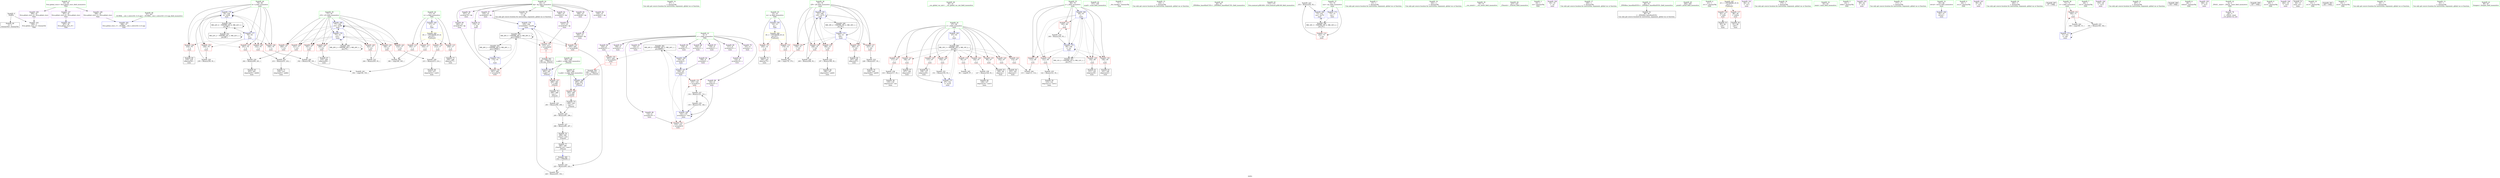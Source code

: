 digraph "SVFG" {
	label="SVFG";

	Node0x55a1147b2170 [shape=record,color=grey,label="{NodeID: 0\nNullPtr}"];
	Node0x55a1147b2170 -> Node0x55a1147d1ff0[style=solid];
	Node0x55a1147b2170 -> Node0x55a1147d8e90[style=solid];
	Node0x55a1147d9c90 [shape=record,color=blue,label="{NodeID: 180\n77\<--244\nj33\<--inc69\nmain\n}"];
	Node0x55a1147d9c90 -> Node0x55a1147d7a50[style=dashed];
	Node0x55a1147d9c90 -> Node0x55a1147d7b20[style=dashed];
	Node0x55a1147d9c90 -> Node0x55a1147d7bf0[style=dashed];
	Node0x55a1147d9c90 -> Node0x55a1147d7cc0[style=dashed];
	Node0x55a1147d9c90 -> Node0x55a1147d7d90[style=dashed];
	Node0x55a1147d9c90 -> Node0x55a1147d7e60[style=dashed];
	Node0x55a1147d9c90 -> Node0x55a1147d7f30[style=dashed];
	Node0x55a1147d9c90 -> Node0x55a1147d9950[style=dashed];
	Node0x55a1147d9c90 -> Node0x55a1147d9c90[style=dashed];
	Node0x55a1147d9c90 -> Node0x55a1147e9280[style=dashed];
	Node0x55a1147d0fa0 [shape=record,color=purple,label="{NodeID: 97\n235\<--10\narrayidx64\<--dp\nmain\n}"];
	Node0x55a1147d0fa0 -> Node0x55a1147d9af0[style=solid];
	Node0x55a1147b27f0 [shape=record,color=green,label="{NodeID: 14\n97\<--1\n\<--dummyObj\nCan only get source location for instruction, argument, global var or function.}"];
	Node0x55a1147d1b90 [shape=record,color=red,label="{NodeID: 111\n255\<--14\n\<--m\nmain\n}"];
	Node0x55a1147d1b90 -> Node0x55a1147d3330[style=solid];
	Node0x55a1147cfcb0 [shape=record,color=green,label="{NodeID: 28\n40\<--41\n__cxx_global_var_init\<--__cxx_global_var_init_field_insensitive\n}"];
	Node0x55a1147d6ef0 [shape=record,color=red,label="{NodeID: 125\n137\<--67\n\<--i\nmain\n}"];
	Node0x55a1147d6ef0 -> Node0x55a1147d2b10[style=solid];
	Node0x55a1147d0930 [shape=record,color=green,label="{NodeID: 42\n157\<--158\nscanf\<--scanf_field_insensitive\n}"];
	Node0x55a1147dd4e0 [shape=record,color=grey,label="{NodeID: 222\n244 = Binary(243, 93, )\n}"];
	Node0x55a1147dd4e0 -> Node0x55a1147d9c90[style=solid];
	Node0x55a1147d7a50 [shape=record,color=red,label="{NodeID: 139\n184\<--77\n\<--j33\nmain\n}"];
	Node0x55a1147d7a50 -> Node0x55a1147d59e0[style=solid];
	Node0x55a1147d2630 [shape=record,color=black,label="{NodeID: 56\n103\<--102\nidxprom2\<--\nmain\n}"];
	Node0x55a1147de9e0 [shape=record,color=grey,label="{NodeID: 236\n118 = Binary(117, 93, )\n}"];
	Node0x55a1147de9e0 -> Node0x55a1147d27d0[style=solid];
	Node0x55a1147d85b0 [shape=record,color=red,label="{NodeID: 153\n205\<--204\n\<--arrayidx46\nmain\n}"];
	Node0x55a1147d85b0 -> Node0x55a1147dcee0[style=solid];
	Node0x55a1147d3190 [shape=record,color=black,label="{NodeID: 70\n229\<--228\nidxprom60\<--add59\nmain\n}"];
	Node0x55a1147e9280 [shape=record,color=black,label="{NodeID: 250\nMR_20V_2 = PHI(MR_20V_3, MR_20V_1, )\npts\{78 \}\n}"];
	Node0x55a1147e9280 -> Node0x55a1147d9950[style=dashed];
	Node0x55a1147e9280 -> Node0x55a1147e9280[style=dashed];
	Node0x55a1147d9200 [shape=record,color=blue,label="{NodeID: 167\n109\<--93\narrayidx6\<--\nmain\n}"];
	Node0x55a1147d9200 -> Node0x55a1147d8410[style=dashed];
	Node0x55a1147d9200 -> Node0x55a1147d84e0[style=dashed];
	Node0x55a1147d9200 -> Node0x55a1147d93a0[style=dashed];
	Node0x55a1147d9200 -> Node0x55a1147ece80[style=dashed];
	Node0x55a1147d3cf0 [shape=record,color=purple,label="{NodeID: 84\n124\<--8\narrayidx14\<--c\nmain\n}"];
	Node0x55a1147d3cf0 -> Node0x55a1147d8410[style=solid];
	Node0x55a1147b2bb0 [shape=record,color=green,label="{NodeID: 1\n7\<--1\n__dso_handle\<--dummyObj\nGlob }"];
	Node0x55a1147d9d60 [shape=record,color=blue,label="{NodeID: 181\n75\<--249\ni29\<--inc72\nmain\n}"];
	Node0x55a1147d9d60 -> Node0x55a1147d7640[style=dashed];
	Node0x55a1147d9d60 -> Node0x55a1147d7710[style=dashed];
	Node0x55a1147d9d60 -> Node0x55a1147d77e0[style=dashed];
	Node0x55a1147d9d60 -> Node0x55a1147d78b0[style=dashed];
	Node0x55a1147d9d60 -> Node0x55a1147d7980[style=dashed];
	Node0x55a1147d9d60 -> Node0x55a1147d9d60[style=dashed];
	Node0x55a1147d9d60 -> Node0x55a1147e8d80[style=dashed];
	Node0x55a1147d1070 [shape=record,color=purple,label="{NodeID: 98\n257\<--10\narrayidx76\<--dp\nmain\n}"];
	Node0x55a1147b28c0 [shape=record,color=green,label="{NodeID: 15\n136\<--1\n\<--dummyObj\nCan only get source location for instruction, argument, global var or function.}"];
	Node0x55a1147d1c60 [shape=record,color=red,label="{NodeID: 112\n185\<--17\n\<--n\nmain\n}"];
	Node0x55a1147d1c60 -> Node0x55a1147d59e0[style=solid];
	Node0x55a1147cfdb0 [shape=record,color=green,label="{NodeID: 29\n44\<--45\n_ZNSt8ios_base4InitC1Ev\<--_ZNSt8ios_base4InitC1Ev_field_insensitive\n}"];
	Node0x55a1147d6fc0 [shape=record,color=red,label="{NodeID: 126\n150\<--67\n\<--i\nmain\n}"];
	Node0x55a1147d6fc0 -> Node0x55a1147de260[style=solid];
	Node0x55a1147d0a30 [shape=record,color=green,label="{NodeID: 43\n172\<--173\nllvm.memset.p0i8.i64\<--llvm.memset.p0i8.i64_field_insensitive\n}"];
	Node0x55a1147dd660 [shape=record,color=grey,label="{NodeID: 223\n253 = Binary(252, 93, )\n}"];
	Node0x55a1147dd660 -> Node0x55a1147d9e30[style=solid];
	Node0x55a1147d7b20 [shape=record,color=red,label="{NodeID: 140\n191\<--77\n\<--j33\nmain\n}"];
	Node0x55a1147d7b20 -> Node0x55a1147defe0[style=solid];
	Node0x55a1147d2700 [shape=record,color=black,label="{NodeID: 57\n107\<--106\nidxprom4\<--\nmain\n}"];
	Node0x55a1147deb60 [shape=record,color=grey,label="{NodeID: 237\n134 = Binary(125, 133, )\n}"];
	Node0x55a1147deb60 -> Node0x55a1147dee60[style=solid];
	Node0x55a1147d8680 [shape=record,color=red,label="{NodeID: 154\n212\<--211\n\<--arrayidx50\nmain\n|{<s0>8}}"];
	Node0x55a1147d8680:s0 -> Node0x55a1147fc160[style=solid,color=red];
	Node0x55a1147d3260 [shape=record,color=black,label="{NodeID: 71\n234\<--233\nidxprom63\<--add62\nmain\n}"];
	Node0x55a1147e9780 [shape=record,color=black,label="{NodeID: 251\nMR_22V_2 = PHI(MR_22V_3, MR_22V_1, )\npts\{80 \}\n}"];
	Node0x55a1147e9780 -> Node0x55a1147e9780[style=dashed];
	Node0x55a1147e9780 -> Node0x55a1147eba80[style=dashed];
	Node0x55a1147d92d0 [shape=record,color=blue,label="{NodeID: 168\n69\<--93\nj\<--\nmain\n}"];
	Node0x55a1147d92d0 -> Node0x55a1147d7090[style=dashed];
	Node0x55a1147d92d0 -> Node0x55a1147d7160[style=dashed];
	Node0x55a1147d92d0 -> Node0x55a1147d7230[style=dashed];
	Node0x55a1147d92d0 -> Node0x55a1147d7300[style=dashed];
	Node0x55a1147d92d0 -> Node0x55a1147d73d0[style=dashed];
	Node0x55a1147d92d0 -> Node0x55a1147d9470[style=dashed];
	Node0x55a1147d92d0 -> Node0x55a1147ec980[style=dashed];
	Node0x55a1147d3dc0 [shape=record,color=purple,label="{NodeID: 85\n129\<--8\narrayidx17\<--c\nmain\n}"];
	Node0x55a1147b61b0 [shape=record,color=green,label="{NodeID: 2\n15\<--1\n\<--dummyObj\nCan only get source location for instruction, argument, global var or function.}"];
	Node0x55a1147d9e30 [shape=record,color=blue,label="{NodeID: 182\n73\<--253\ncas\<--inc74\nmain\n}"];
	Node0x55a1147d9e30 -> Node0x55a1147e8880[style=dashed];
	Node0x55a1147d1140 [shape=record,color=purple,label="{NodeID: 99\n260\<--10\narrayidx78\<--dp\nmain\n}"];
	Node0x55a1147d1140 -> Node0x55a1147d8820[style=solid];
	Node0x55a1147c1960 [shape=record,color=green,label="{NodeID: 16\n162\<--1\n\<--dummyObj\nCan only get source location for instruction, argument, global var or function.}"];
	Node0x55a1147d1d30 [shape=record,color=red,label="{NodeID: 113\n193\<--17\n\<--n\nmain\n}"];
	Node0x55a1147d1d30 -> Node0x55a1147df160[style=solid];
	Node0x55a1147cfeb0 [shape=record,color=green,label="{NodeID: 30\n50\<--51\n__cxa_atexit\<--__cxa_atexit_field_insensitive\n}"];
	Node0x55a1147d7090 [shape=record,color=red,label="{NodeID: 127\n113\<--69\n\<--j\nmain\n}"];
	Node0x55a1147d7090 -> Node0x55a1147d56e0[style=solid];
	Node0x55a1147d0b30 [shape=record,color=green,label="{NodeID: 44\n223\<--224\n_Z3mutii\<--_Z3mutii_field_insensitive\n}"];
	Node0x55a1147dd7e0 [shape=record,color=grey,label="{NodeID: 224\n233 = Binary(231, 232, )\n}"];
	Node0x55a1147dd7e0 -> Node0x55a1147d3260[style=solid];
	Node0x55a1147d7bf0 [shape=record,color=red,label="{NodeID: 141\n200\<--77\n\<--j33\nmain\n}"];
	Node0x55a1147d7bf0 -> Node0x55a1147de0e0[style=solid];
	Node0x55a1147d27d0 [shape=record,color=black,label="{NodeID: 58\n119\<--118\nidxprom10\<--sub\nmain\n}"];
	Node0x55a1147dece0 [shape=record,color=grey,label="{NodeID: 238\n127 = Binary(126, 93, )\n}"];
	Node0x55a1147dece0 -> Node0x55a1147d2970[style=solid];
	Node0x55a1147d8750 [shape=record,color=red,label="{NodeID: 155\n221\<--220\n\<--arrayidx55\nmain\n|{<s0>8}}"];
	Node0x55a1147d8750:s0 -> Node0x55a1147fc290[style=solid,color=red];
	Node0x55a1147d3330 [shape=record,color=black,label="{NodeID: 72\n256\<--255\nidxprom75\<--\nmain\n}"];
	Node0x55a1147e9c80 [shape=record,color=black,label="{NodeID: 252\nMR_26V_2 = PHI(MR_26V_4, MR_26V_1, )\npts\{130000 \}\n}"];
	Node0x55a1147e9c80 -> Node0x55a1147d97b0[style=dashed];
	Node0x55a1147d93a0 [shape=record,color=blue,label="{NodeID: 169\n142\<--135\narrayidx23\<--rem\nmain\n}"];
	Node0x55a1147d93a0 -> Node0x55a1147d8410[style=dashed];
	Node0x55a1147d93a0 -> Node0x55a1147d84e0[style=dashed];
	Node0x55a1147d93a0 -> Node0x55a1147d93a0[style=dashed];
	Node0x55a1147d93a0 -> Node0x55a1147ece80[style=dashed];
	Node0x55a1147d3e90 [shape=record,color=purple,label="{NodeID: 86\n132\<--8\narrayidx19\<--c\nmain\n}"];
	Node0x55a1147d3e90 -> Node0x55a1147d84e0[style=solid];
	Node0x55a1147b6240 [shape=record,color=green,label="{NodeID: 3\n19\<--1\n.str\<--dummyObj\nGlob }"];
	Node0x55a1147d9f00 [shape=record,color=blue,label="{NodeID: 183\n283\<--281\na.addr\<--a\n_Z3mutii\n}"];
	Node0x55a1147d9f00 -> Node0x55a1147d88f0[style=dashed];
	Node0x55a1147d1210 [shape=record,color=purple,label="{NodeID: 100\n83\<--19\n\<--.str\nmain\n}"];
	Node0x55a1147c1a30 [shape=record,color=green,label="{NodeID: 17\n169\<--1\n\<--dummyObj\nCan only get source location for instruction, argument, global var or function.}"];
	Node0x55a1147d1e00 [shape=record,color=red,label="{NodeID: 114\n213\<--17\n\<--n\nmain\n}"];
	Node0x55a1147d1e00 -> Node0x55a1147ddde0[style=solid];
	Node0x55a1147cffb0 [shape=record,color=green,label="{NodeID: 31\n49\<--55\n_ZNSt8ios_base4InitD1Ev\<--_ZNSt8ios_base4InitD1Ev_field_insensitive\n}"];
	Node0x55a1147cffb0 -> Node0x55a1147d22c0[style=solid];
	Node0x55a1147d7160 [shape=record,color=red,label="{NodeID: 128\n121\<--69\n\<--j\nmain\n}"];
	Node0x55a1147d7160 -> Node0x55a1147de860[style=solid];
	Node0x55a1147d0c30 [shape=record,color=green,label="{NodeID: 45\n264\<--265\nprintf\<--printf_field_insensitive\n}"];
	Node0x55a1147dd960 [shape=record,color=grey,label="{NodeID: 225\n295 = Binary(291, 294, )\n}"];
	Node0x55a1147dd960 -> Node0x55a1147ddc60[style=solid];
	Node0x55a1147d7cc0 [shape=record,color=red,label="{NodeID: 142\n209\<--77\n\<--j33\nmain\n}"];
	Node0x55a1147d7cc0 -> Node0x55a1147d2f20[style=solid];
	Node0x55a1147d28a0 [shape=record,color=black,label="{NodeID: 59\n123\<--122\nidxprom13\<--sub12\nmain\n}"];
	Node0x55a1147dee60 [shape=record,color=grey,label="{NodeID: 239\n135 = Binary(134, 136, )\n}"];
	Node0x55a1147dee60 -> Node0x55a1147d93a0[style=solid];
	Node0x55a1147d8820 [shape=record,color=red,label="{NodeID: 156\n261\<--260\n\<--arrayidx78\nmain\n}"];
	Node0x55a1147d3400 [shape=record,color=black,label="{NodeID: 73\n259\<--258\nidxprom77\<--\nmain\n}"];
	Node0x55a1147d9470 [shape=record,color=blue,label="{NodeID: 170\n69\<--146\nj\<--inc\nmain\n}"];
	Node0x55a1147d9470 -> Node0x55a1147d7090[style=dashed];
	Node0x55a1147d9470 -> Node0x55a1147d7160[style=dashed];
	Node0x55a1147d9470 -> Node0x55a1147d7230[style=dashed];
	Node0x55a1147d9470 -> Node0x55a1147d7300[style=dashed];
	Node0x55a1147d9470 -> Node0x55a1147d73d0[style=dashed];
	Node0x55a1147d9470 -> Node0x55a1147d9470[style=dashed];
	Node0x55a1147d9470 -> Node0x55a1147ec980[style=dashed];
	Node0x55a1147d3f60 [shape=record,color=purple,label="{NodeID: 87\n139\<--8\narrayidx21\<--c\nmain\n}"];
	Node0x55a1147b2360 [shape=record,color=green,label="{NodeID: 4\n21\<--1\n.str.1\<--dummyObj\nGlob }"];
	Node0x55a1147ee780 [shape=record,color=yellow,style=double,label="{NodeID: 267\n2V_1 = ENCHI(MR_2V_0)\npts\{1 \}\nFun[main]}"];
	Node0x55a1147ee780 -> Node0x55a1147d67a0[style=dashed];
	Node0x55a1147ee780 -> Node0x55a1147d6870[style=dashed];
	Node0x55a1147d9fd0 [shape=record,color=blue,label="{NodeID: 184\n285\<--282\nb.addr\<--b\n_Z3mutii\n}"];
	Node0x55a1147d9fd0 -> Node0x55a1147d89c0[style=dashed];
	Node0x55a1147d12e0 [shape=record,color=purple,label="{NodeID: 101\n84\<--21\n\<--.str.1\nmain\n}"];
	Node0x55a1147c1b00 [shape=record,color=green,label="{NodeID: 18\n170\<--1\n\<--dummyObj\nCan only get source location for instruction, argument, global var or function.}"];
	Node0x55a1147d66d0 [shape=record,color=red,label="{NodeID: 115\n258\<--17\n\<--n\nmain\n}"];
	Node0x55a1147d66d0 -> Node0x55a1147d3400[style=solid];
	Node0x55a1147d00b0 [shape=record,color=green,label="{NodeID: 32\n62\<--63\nmain\<--main_field_insensitive\n}"];
	Node0x55a1147d7230 [shape=record,color=red,label="{NodeID: 129\n130\<--69\n\<--j\nmain\n}"];
	Node0x55a1147d7230 -> Node0x55a1147d2a40[style=solid];
	Node0x55a1147d0d30 [shape=record,color=green,label="{NodeID: 46\n283\<--284\na.addr\<--a.addr_field_insensitive\n_Z3mutii\n}"];
	Node0x55a1147d0d30 -> Node0x55a1147d88f0[style=solid];
	Node0x55a1147d0d30 -> Node0x55a1147d9f00[style=solid];
	Node0x55a1147ddae0 [shape=record,color=grey,label="{NodeID: 226\n239 = Binary(238, 93, )\n}"];
	Node0x55a1147ddae0 -> Node0x55a1147d9bc0[style=solid];
	Node0x55a1147d7d90 [shape=record,color=red,label="{NodeID: 143\n214\<--77\n\<--j33\nmain\n}"];
	Node0x55a1147d7d90 -> Node0x55a1147ddde0[style=solid];
	Node0x55a1147d2970 [shape=record,color=black,label="{NodeID: 60\n128\<--127\nidxprom16\<--sub15\nmain\n}"];
	Node0x55a1147defe0 [shape=record,color=grey,label="{NodeID: 240\n192 = Binary(190, 191, )\n}"];
	Node0x55a1147defe0 -> Node0x55a1147df160[style=solid];
	Node0x55a1147d88f0 [shape=record,color=red,label="{NodeID: 157\n289\<--283\n\<--a.addr\n_Z3mutii\n}"];
	Node0x55a1147d88f0 -> Node0x55a1147d34d0[style=solid];
	Node0x55a1147d34d0 [shape=record,color=black,label="{NodeID: 74\n290\<--289\nconv\<--\n_Z3mutii\n}"];
	Node0x55a1147d34d0 -> Node0x55a1147dd360[style=solid];
	Node0x55a1147d9540 [shape=record,color=blue,label="{NodeID: 171\n67\<--151\ni\<--inc25\nmain\n}"];
	Node0x55a1147d9540 -> Node0x55a1147ec480[style=dashed];
	Node0x55a1147d4030 [shape=record,color=purple,label="{NodeID: 88\n142\<--8\narrayidx23\<--c\nmain\n}"];
	Node0x55a1147d4030 -> Node0x55a1147d93a0[style=solid];
	Node0x55a1147b23f0 [shape=record,color=green,label="{NodeID: 5\n23\<--1\nstdin\<--dummyObj\nGlob }"];
	Node0x55a1147ef2a0 [shape=record,color=yellow,style=double,label="{NodeID: 268\n4V_1 = ENCHI(MR_4V_0)\npts\{16 \}\nFun[main]}"];
	Node0x55a1147ef2a0 -> Node0x55a1147d1ac0[style=dashed];
	Node0x55a1147ef2a0 -> Node0x55a1147d1b90[style=dashed];
	Node0x55a1147d13b0 [shape=record,color=purple,label="{NodeID: 102\n89\<--24\n\<--.str.2\nmain\n}"];
	Node0x55a1147c1c00 [shape=record,color=green,label="{NodeID: 19\n171\<--1\n\<--dummyObj\nCan only get source location for instruction, argument, global var or function.}"];
	Node0x55a1147d67a0 [shape=record,color=red,label="{NodeID: 116\n82\<--23\n\<--stdin\nmain\n}"];
	Node0x55a1147d67a0 -> Node0x55a1147d23c0[style=solid];
	Node0x55a1147d01b0 [shape=record,color=green,label="{NodeID: 33\n65\<--66\nretval\<--retval_field_insensitive\nmain\n}"];
	Node0x55a1147d01b0 -> Node0x55a1147d8f90[style=solid];
	Node0x55a1147d7300 [shape=record,color=red,label="{NodeID: 130\n140\<--69\n\<--j\nmain\n}"];
	Node0x55a1147d7300 -> Node0x55a1147d2be0[style=solid];
	Node0x55a1147d0e00 [shape=record,color=green,label="{NodeID: 47\n285\<--286\nb.addr\<--b.addr_field_insensitive\n_Z3mutii\n}"];
	Node0x55a1147d0e00 -> Node0x55a1147d89c0[style=solid];
	Node0x55a1147d0e00 -> Node0x55a1147d9fd0[style=solid];
	Node0x55a1147ddc60 [shape=record,color=grey,label="{NodeID: 227\n296 = Binary(295, 297, )\n}"];
	Node0x55a1147ddc60 -> Node0x55a1147d3670[style=solid];
	Node0x55a1147d7e60 [shape=record,color=red,label="{NodeID: 144\n231\<--77\n\<--j33\nmain\n}"];
	Node0x55a1147d7e60 -> Node0x55a1147dd7e0[style=solid];
	Node0x55a1147d2a40 [shape=record,color=black,label="{NodeID: 61\n131\<--130\nidxprom18\<--\nmain\n}"];
	Node0x55a1147df160 [shape=record,color=grey,label="{NodeID: 241\n194 = cmp(192, 193, )\n}"];
	Node0x55a1147d89c0 [shape=record,color=red,label="{NodeID: 158\n293\<--285\n\<--b.addr\n_Z3mutii\n}"];
	Node0x55a1147d89c0 -> Node0x55a1147d35a0[style=solid];
	Node0x55a1147d35a0 [shape=record,color=black,label="{NodeID: 75\n294\<--293\nconv1\<--\n_Z3mutii\n}"];
	Node0x55a1147d35a0 -> Node0x55a1147dd960[style=solid];
	Node0x55a1147d9610 [shape=record,color=blue,label="{NodeID: 172\n73\<--15\ncas\<--\nmain\n}"];
	Node0x55a1147d9610 -> Node0x55a1147e8880[style=dashed];
	Node0x55a1147d4100 [shape=record,color=purple,label="{NodeID: 89\n217\<--8\narrayidx53\<--c\nmain\n}"];
	Node0x55a1147b2480 [shape=record,color=green,label="{NodeID: 6\n24\<--1\n.str.2\<--dummyObj\nGlob }"];
	Node0x55a1147ef380 [shape=record,color=yellow,style=double,label="{NodeID: 269\n6V_1 = ENCHI(MR_6V_0)\npts\{18 \}\nFun[main]}"];
	Node0x55a1147ef380 -> Node0x55a1147d1c60[style=dashed];
	Node0x55a1147ef380 -> Node0x55a1147d1d30[style=dashed];
	Node0x55a1147ef380 -> Node0x55a1147d1e00[style=dashed];
	Node0x55a1147ef380 -> Node0x55a1147d66d0[style=dashed];
	Node0x55a1147d1480 [shape=record,color=purple,label="{NodeID: 103\n90\<--26\n\<--.str.3\nmain\n}"];
	Node0x55a1147c1d00 [shape=record,color=green,label="{NodeID: 20\n292\<--1\n\<--dummyObj\nCan only get source location for instruction, argument, global var or function.}"];
	Node0x55a1147d6870 [shape=record,color=red,label="{NodeID: 117\n88\<--28\n\<--stdout\nmain\n}"];
	Node0x55a1147d6870 -> Node0x55a1147d2490[style=solid];
	Node0x55a1147d0280 [shape=record,color=green,label="{NodeID: 34\n67\<--68\ni\<--i_field_insensitive\nmain\n}"];
	Node0x55a1147d0280 -> Node0x55a1147d6940[style=solid];
	Node0x55a1147d0280 -> Node0x55a1147d6a10[style=solid];
	Node0x55a1147d0280 -> Node0x55a1147d6ae0[style=solid];
	Node0x55a1147d0280 -> Node0x55a1147d6bb0[style=solid];
	Node0x55a1147d0280 -> Node0x55a1147d6c80[style=solid];
	Node0x55a1147d0280 -> Node0x55a1147d6d50[style=solid];
	Node0x55a1147d0280 -> Node0x55a1147d6e20[style=solid];
	Node0x55a1147d0280 -> Node0x55a1147d6ef0[style=solid];
	Node0x55a1147d0280 -> Node0x55a1147d6fc0[style=solid];
	Node0x55a1147d0280 -> Node0x55a1147d9060[style=solid];
	Node0x55a1147d0280 -> Node0x55a1147d9540[style=solid];
	Node0x55a1145155a0 [shape=record,color=black,label="{NodeID: 297\n47 = PHI()\n}"];
	Node0x55a1147d73d0 [shape=record,color=red,label="{NodeID: 131\n145\<--69\n\<--j\nmain\n}"];
	Node0x55a1147d73d0 -> Node0x55a1147de6e0[style=solid];
	Node0x55a1147d1ef0 [shape=record,color=green,label="{NodeID: 48\n37\<--303\n_GLOBAL__sub_I_cxlove321_0_0.cpp\<--_GLOBAL__sub_I_cxlove321_0_0.cpp_field_insensitive\n}"];
	Node0x55a1147d1ef0 -> Node0x55a1147d8d90[style=solid];
	Node0x55a1147ddde0 [shape=record,color=grey,label="{NodeID: 228\n215 = Binary(213, 214, )\n}"];
	Node0x55a1147ddde0 -> Node0x55a1147d2ff0[style=solid];
	Node0x55a1147d7f30 [shape=record,color=red,label="{NodeID: 145\n243\<--77\n\<--j33\nmain\n}"];
	Node0x55a1147d7f30 -> Node0x55a1147dd4e0[style=solid];
	Node0x55a1147d2b10 [shape=record,color=black,label="{NodeID: 62\n138\<--137\nidxprom20\<--\nmain\n}"];
	Node0x55a1147df2e0 [shape=record,color=grey,label="{NodeID: 242\n164 = cmp(160, 15, )\n}"];
	Node0x55a1147d8a90 [shape=record,color=blue,label="{NodeID: 159\n14\<--15\nm\<--\nGlob }"];
	Node0x55a1147d8a90 -> Node0x55a1147ef2a0[style=dashed];
	Node0x55a1147d3670 [shape=record,color=black,label="{NodeID: 76\n298\<--296\nconv3\<--rem\n_Z3mutii\n}"];
	Node0x55a1147d3670 -> Node0x55a1147d3740[style=solid];
	Node0x55a1147d96e0 [shape=record,color=blue,label="{NodeID: 173\n71\<--161\nt\<--dec\nmain\n}"];
	Node0x55a1147d96e0 -> Node0x55a1147d74a0[style=dashed];
	Node0x55a1147d96e0 -> Node0x55a1147d96e0[style=dashed];
	Node0x55a1147d41d0 [shape=record,color=purple,label="{NodeID: 90\n220\<--8\narrayidx55\<--c\nmain\n}"];
	Node0x55a1147d41d0 -> Node0x55a1147d8750[style=solid];
	Node0x55a1147b6730 [shape=record,color=green,label="{NodeID: 7\n26\<--1\n.str.3\<--dummyObj\nGlob }"];
	Node0x55a1147d1550 [shape=record,color=purple,label="{NodeID: 104\n155\<--29\n\<--.str.4\nmain\n}"];
	Node0x55a1147c1e00 [shape=record,color=green,label="{NodeID: 21\n297\<--1\n\<--dummyObj\nCan only get source location for instruction, argument, global var or function.}"];
	Node0x55a1147d6940 [shape=record,color=red,label="{NodeID: 118\n95\<--67\n\<--i\nmain\n}"];
	Node0x55a1147d6940 -> Node0x55a1147d5860[style=solid];
	Node0x55a1147d0350 [shape=record,color=green,label="{NodeID: 35\n69\<--70\nj\<--j_field_insensitive\nmain\n}"];
	Node0x55a1147d0350 -> Node0x55a1147d7090[style=solid];
	Node0x55a1147d0350 -> Node0x55a1147d7160[style=solid];
	Node0x55a1147d0350 -> Node0x55a1147d7230[style=solid];
	Node0x55a1147d0350 -> Node0x55a1147d7300[style=solid];
	Node0x55a1147d0350 -> Node0x55a1147d73d0[style=solid];
	Node0x55a1147d0350 -> Node0x55a1147d92d0[style=solid];
	Node0x55a1147d0350 -> Node0x55a1147d9470[style=solid];
	Node0x55a1147fb440 [shape=record,color=black,label="{NodeID: 298\n156 = PHI()\n}"];
	Node0x55a1147d74a0 [shape=record,color=red,label="{NodeID: 132\n160\<--71\n\<--t\nmain\n}"];
	Node0x55a1147d74a0 -> Node0x55a1147de560[style=solid];
	Node0x55a1147d74a0 -> Node0x55a1147df2e0[style=solid];
	Node0x55a1147d1ff0 [shape=record,color=black,label="{NodeID: 49\n2\<--3\ndummyVal\<--dummyVal\n}"];
	Node0x55a1147ddf60 [shape=record,color=grey,label="{NodeID: 229\n249 = Binary(248, 93, )\n}"];
	Node0x55a1147ddf60 -> Node0x55a1147d9d60[style=solid];
	Node0x55a1147d8000 [shape=record,color=red,label="{NodeID: 146\n190\<--79\n\<--k\nmain\n}"];
	Node0x55a1147d8000 -> Node0x55a1147defe0[style=solid];
	Node0x55a1147d2be0 [shape=record,color=black,label="{NodeID: 63\n141\<--140\nidxprom22\<--\nmain\n}"];
	Node0x55a1147df460 [shape=record,color=grey,label="{NodeID: 243\n180 = cmp(178, 179, )\n}"];
	Node0x55a1147d8b90 [shape=record,color=blue,label="{NodeID: 160\n17\<--15\nn\<--\nGlob }"];
	Node0x55a1147d8b90 -> Node0x55a1147ef380[style=dashed];
	Node0x55a1147d3740 [shape=record,color=black,label="{NodeID: 77\n280\<--298\n_Z3mutii_ret\<--conv3\n_Z3mutii\n|{<s0>8}}"];
	Node0x55a1147d3740:s0 -> Node0x55a1147fbea0[style=solid,color=blue];
	Node0x55a1147d97b0 [shape=record,color=blue,label="{NodeID: 174\n174\<--93\n\<--\nmain\n}"];
	Node0x55a1147d97b0 -> Node0x55a1147d8820[style=dashed];
	Node0x55a1147d97b0 -> Node0x55a1147e9c80[style=dashed];
	Node0x55a1147d97b0 -> Node0x55a1147ebf80[style=dashed];
	Node0x55a1147d42a0 [shape=record,color=purple,label="{NodeID: 91\n174\<--10\n\<--dp\nmain\n}"];
	Node0x55a1147d42a0 -> Node0x55a1147d97b0[style=solid];
	Node0x55a1147b67c0 [shape=record,color=green,label="{NodeID: 8\n28\<--1\nstdout\<--dummyObj\nGlob }"];
	Node0x55a1147d1620 [shape=record,color=purple,label="{NodeID: 105\n166\<--31\n\<--.str.5\nmain\n}"];
	Node0x55a1147c1f00 [shape=record,color=green,label="{NodeID: 22\n4\<--6\n_ZStL8__ioinit\<--_ZStL8__ioinit_field_insensitive\nGlob }"];
	Node0x55a1147c1f00 -> Node0x55a1147d3810[style=solid];
	Node0x55a1147d6a10 [shape=record,color=red,label="{NodeID: 119\n99\<--67\n\<--i\nmain\n}"];
	Node0x55a1147d6a10 -> Node0x55a1147d2560[style=solid];
	Node0x55a1147d0420 [shape=record,color=green,label="{NodeID: 36\n71\<--72\nt\<--t_field_insensitive\nmain\n}"];
	Node0x55a1147d0420 -> Node0x55a1147d74a0[style=solid];
	Node0x55a1147d0420 -> Node0x55a1147d96e0[style=solid];
	Node0x55a1147fbc50 [shape=record,color=black,label="{NodeID: 299\n167 = PHI()\n}"];
	Node0x55a1147d7570 [shape=record,color=red,label="{NodeID: 133\n252\<--73\n\<--cas\nmain\n}"];
	Node0x55a1147d7570 -> Node0x55a1147dd660[style=solid];
	Node0x55a1147d20f0 [shape=record,color=black,label="{NodeID: 50\n12\<--10\n\<--dp\nCan only get source location for instruction, argument, global var or function.}"];
	Node0x55a1147de0e0 [shape=record,color=grey,label="{NodeID: 230\n202 = Binary(200, 201, )\n}"];
	Node0x55a1147de0e0 -> Node0x55a1147d2d80[style=solid];
	Node0x55a1147d80d0 [shape=record,color=red,label="{NodeID: 147\n201\<--79\n\<--k\nmain\n}"];
	Node0x55a1147d80d0 -> Node0x55a1147de0e0[style=solid];
	Node0x55a1147d2cb0 [shape=record,color=black,label="{NodeID: 64\n198\<--197\nidxprom42\<--add41\nmain\n}"];
	Node0x55a1147d56e0 [shape=record,color=grey,label="{NodeID: 244\n115 = cmp(113, 114, )\n}"];
	Node0x55a1147d8c90 [shape=record,color=blue,label="{NodeID: 161\n307\<--36\nllvm.global_ctors_0\<--\nGlob }"];
	Node0x55a1147d3810 [shape=record,color=purple,label="{NodeID: 78\n46\<--4\n\<--_ZStL8__ioinit\n__cxx_global_var_init\n}"];
	Node0x55a1147eba80 [shape=record,color=black,label="{NodeID: 258\nMR_22V_4 = PHI(MR_22V_6, MR_22V_3, )\npts\{80 \}\n}"];
	Node0x55a1147eba80 -> Node0x55a1147d9a20[style=dashed];
	Node0x55a1147eba80 -> Node0x55a1147e9780[style=dashed];
	Node0x55a1147eba80 -> Node0x55a1147eba80[style=dashed];
	Node0x55a1147d9880 [shape=record,color=blue,label="{NodeID: 175\n75\<--15\ni29\<--\nmain\n}"];
	Node0x55a1147d9880 -> Node0x55a1147d7640[style=dashed];
	Node0x55a1147d9880 -> Node0x55a1147d7710[style=dashed];
	Node0x55a1147d9880 -> Node0x55a1147d77e0[style=dashed];
	Node0x55a1147d9880 -> Node0x55a1147d78b0[style=dashed];
	Node0x55a1147d9880 -> Node0x55a1147d7980[style=dashed];
	Node0x55a1147d9880 -> Node0x55a1147d9d60[style=dashed];
	Node0x55a1147d9880 -> Node0x55a1147e8d80[style=dashed];
	Node0x55a1147d4370 [shape=record,color=purple,label="{NodeID: 92\n199\<--10\narrayidx43\<--dp\nmain\n}"];
	Node0x55a1147b6850 [shape=record,color=green,label="{NodeID: 9\n29\<--1\n.str.4\<--dummyObj\nGlob }"];
	Node0x55a1147d16f0 [shape=record,color=purple,label="{NodeID: 106\n262\<--33\n\<--.str.6\nmain\n}"];
	Node0x55a1147c2000 [shape=record,color=green,label="{NodeID: 23\n8\<--9\nc\<--c_field_insensitive\nGlob }"];
	Node0x55a1147c2000 -> Node0x55a1147d38e0[style=solid];
	Node0x55a1147c2000 -> Node0x55a1147d39b0[style=solid];
	Node0x55a1147c2000 -> Node0x55a1147d3a80[style=solid];
	Node0x55a1147c2000 -> Node0x55a1147d3b50[style=solid];
	Node0x55a1147c2000 -> Node0x55a1147d3c20[style=solid];
	Node0x55a1147c2000 -> Node0x55a1147d3cf0[style=solid];
	Node0x55a1147c2000 -> Node0x55a1147d3dc0[style=solid];
	Node0x55a1147c2000 -> Node0x55a1147d3e90[style=solid];
	Node0x55a1147c2000 -> Node0x55a1147d3f60[style=solid];
	Node0x55a1147c2000 -> Node0x55a1147d4030[style=solid];
	Node0x55a1147c2000 -> Node0x55a1147d4100[style=solid];
	Node0x55a1147c2000 -> Node0x55a1147d41d0[style=solid];
	Node0x55a1147d6ae0 [shape=record,color=red,label="{NodeID: 120\n102\<--67\n\<--i\nmain\n}"];
	Node0x55a1147d6ae0 -> Node0x55a1147d2630[style=solid];
	Node0x55a1147d04f0 [shape=record,color=green,label="{NodeID: 37\n73\<--74\ncas\<--cas_field_insensitive\nmain\n}"];
	Node0x55a1147d04f0 -> Node0x55a1147d7570[style=solid];
	Node0x55a1147d04f0 -> Node0x55a1147d9610[style=solid];
	Node0x55a1147d04f0 -> Node0x55a1147d9e30[style=solid];
	Node0x55a1147fbea0 [shape=record,color=black,label="{NodeID: 300\n222 = PHI(280, )\n}"];
	Node0x55a1147fbea0 -> Node0x55a1147dcee0[style=solid];
	Node0x55a1147d7640 [shape=record,color=red,label="{NodeID: 134\n178\<--75\n\<--i29\nmain\n}"];
	Node0x55a1147d7640 -> Node0x55a1147df460[style=solid];
	Node0x55a1147d21f0 [shape=record,color=black,label="{NodeID: 51\n64\<--15\nmain_ret\<--\nmain\n}"];
	Node0x55a1147de260 [shape=record,color=grey,label="{NodeID: 231\n151 = Binary(150, 93, )\n}"];
	Node0x55a1147de260 -> Node0x55a1147d9540[style=solid];
	Node0x55a1147d81a0 [shape=record,color=red,label="{NodeID: 148\n218\<--79\n\<--k\nmain\n}"];
	Node0x55a1147d81a0 -> Node0x55a1147d30c0[style=solid];
	Node0x55a1147d2d80 [shape=record,color=black,label="{NodeID: 65\n203\<--202\nidxprom45\<--add44\nmain\n}"];
	Node0x55a1147d5860 [shape=record,color=grey,label="{NodeID: 245\n96 = cmp(95, 97, )\n}"];
	Node0x55a1147d8d90 [shape=record,color=blue,label="{NodeID: 162\n308\<--37\nllvm.global_ctors_1\<--_GLOBAL__sub_I_cxlove321_0_0.cpp\nGlob }"];
	Node0x55a1147d38e0 [shape=record,color=purple,label="{NodeID: 79\n101\<--8\narrayidx\<--c\nmain\n}"];
	Node0x55a1147ebf80 [shape=record,color=black,label="{NodeID: 259\nMR_26V_5 = PHI(MR_26V_6, MR_26V_4, )\npts\{130000 \}\n}"];
	Node0x55a1147ebf80 -> Node0x55a1147d85b0[style=dashed];
	Node0x55a1147ebf80 -> Node0x55a1147d8680[style=dashed];
	Node0x55a1147ebf80 -> Node0x55a1147d8820[style=dashed];
	Node0x55a1147ebf80 -> Node0x55a1147d9af0[style=dashed];
	Node0x55a1147ebf80 -> Node0x55a1147e9c80[style=dashed];
	Node0x55a1147ebf80 -> Node0x55a1147ebf80[style=dashed];
	Node0x55a1147d9950 [shape=record,color=blue,label="{NodeID: 176\n77\<--15\nj33\<--\nmain\n}"];
	Node0x55a1147d9950 -> Node0x55a1147d7a50[style=dashed];
	Node0x55a1147d9950 -> Node0x55a1147d7b20[style=dashed];
	Node0x55a1147d9950 -> Node0x55a1147d7bf0[style=dashed];
	Node0x55a1147d9950 -> Node0x55a1147d7cc0[style=dashed];
	Node0x55a1147d9950 -> Node0x55a1147d7d90[style=dashed];
	Node0x55a1147d9950 -> Node0x55a1147d7e60[style=dashed];
	Node0x55a1147d9950 -> Node0x55a1147d7f30[style=dashed];
	Node0x55a1147d9950 -> Node0x55a1147d9950[style=dashed];
	Node0x55a1147d9950 -> Node0x55a1147d9c90[style=dashed];
	Node0x55a1147d9950 -> Node0x55a1147e9280[style=dashed];
	Node0x55a1147d4440 [shape=record,color=purple,label="{NodeID: 93\n204\<--10\narrayidx46\<--dp\nmain\n}"];
	Node0x55a1147d4440 -> Node0x55a1147d85b0[style=solid];
	Node0x55a1147b68e0 [shape=record,color=green,label="{NodeID: 10\n31\<--1\n.str.5\<--dummyObj\nGlob }"];
	Node0x55a1147d17c0 [shape=record,color=purple,label="{NodeID: 107\n307\<--35\nllvm.global_ctors_0\<--llvm.global_ctors\nGlob }"];
	Node0x55a1147d17c0 -> Node0x55a1147d8c90[style=solid];
	Node0x55a1147c2100 [shape=record,color=green,label="{NodeID: 24\n10\<--13\ndp\<--dp_field_insensitive\nGlob }"];
	Node0x55a1147c2100 -> Node0x55a1147d20f0[style=solid];
	Node0x55a1147c2100 -> Node0x55a1147d42a0[style=solid];
	Node0x55a1147c2100 -> Node0x55a1147d4370[style=solid];
	Node0x55a1147c2100 -> Node0x55a1147d4440[style=solid];
	Node0x55a1147c2100 -> Node0x55a1147d4510[style=solid];
	Node0x55a1147c2100 -> Node0x55a1147d45e0[style=solid];
	Node0x55a1147c2100 -> Node0x55a1147d0ed0[style=solid];
	Node0x55a1147c2100 -> Node0x55a1147d0fa0[style=solid];
	Node0x55a1147c2100 -> Node0x55a1147d1070[style=solid];
	Node0x55a1147c2100 -> Node0x55a1147d1140[style=solid];
	Node0x55a1147d6bb0 [shape=record,color=red,label="{NodeID: 121\n106\<--67\n\<--i\nmain\n}"];
	Node0x55a1147d6bb0 -> Node0x55a1147d2700[style=solid];
	Node0x55a1147d05c0 [shape=record,color=green,label="{NodeID: 38\n75\<--76\ni29\<--i29_field_insensitive\nmain\n}"];
	Node0x55a1147d05c0 -> Node0x55a1147d7640[style=solid];
	Node0x55a1147d05c0 -> Node0x55a1147d7710[style=solid];
	Node0x55a1147d05c0 -> Node0x55a1147d77e0[style=solid];
	Node0x55a1147d05c0 -> Node0x55a1147d78b0[style=solid];
	Node0x55a1147d05c0 -> Node0x55a1147d7980[style=solid];
	Node0x55a1147d05c0 -> Node0x55a1147d9880[style=solid];
	Node0x55a1147d05c0 -> Node0x55a1147d9d60[style=solid];
	Node0x55a1147fc090 [shape=record,color=black,label="{NodeID: 301\n263 = PHI()\n}"];
	Node0x55a1147dcee0 [shape=record,color=grey,label="{NodeID: 218\n225 = Binary(205, 222, )\n}"];
	Node0x55a1147dcee0 -> Node0x55a1147dd1e0[style=solid];
	Node0x55a1147d7710 [shape=record,color=red,label="{NodeID: 135\n196\<--75\n\<--i29\nmain\n}"];
	Node0x55a1147d7710 -> Node0x55a1147de3e0[style=solid];
	Node0x55a1147d22c0 [shape=record,color=black,label="{NodeID: 52\n48\<--49\n\<--_ZNSt8ios_base4InitD1Ev\nCan only get source location for instruction, argument, global var or function.}"];
	Node0x55a1147de3e0 [shape=record,color=grey,label="{NodeID: 232\n197 = Binary(196, 93, )\n}"];
	Node0x55a1147de3e0 -> Node0x55a1147d2cb0[style=solid];
	Node0x55a1147d8270 [shape=record,color=red,label="{NodeID: 149\n232\<--79\n\<--k\nmain\n}"];
	Node0x55a1147d8270 -> Node0x55a1147dd7e0[style=solid];
	Node0x55a1147d2e50 [shape=record,color=black,label="{NodeID: 66\n207\<--206\nidxprom47\<--\nmain\n}"];
	Node0x55a1147d59e0 [shape=record,color=grey,label="{NodeID: 246\n186 = cmp(184, 185, )\n}"];
	Node0x55a1147d8e90 [shape=record,color=blue, style = dotted,label="{NodeID: 163\n309\<--3\nllvm.global_ctors_2\<--dummyVal\nGlob }"];
	Node0x55a1147d39b0 [shape=record,color=purple,label="{NodeID: 80\n104\<--8\narrayidx3\<--c\nmain\n}"];
	Node0x55a1147d39b0 -> Node0x55a1147d9130[style=solid];
	Node0x55a1147ec480 [shape=record,color=black,label="{NodeID: 260\nMR_10V_3 = PHI(MR_10V_4, MR_10V_2, )\npts\{68 \}\n}"];
	Node0x55a1147ec480 -> Node0x55a1147d6940[style=dashed];
	Node0x55a1147ec480 -> Node0x55a1147d6a10[style=dashed];
	Node0x55a1147ec480 -> Node0x55a1147d6ae0[style=dashed];
	Node0x55a1147ec480 -> Node0x55a1147d6bb0[style=dashed];
	Node0x55a1147ec480 -> Node0x55a1147d6c80[style=dashed];
	Node0x55a1147ec480 -> Node0x55a1147d6d50[style=dashed];
	Node0x55a1147ec480 -> Node0x55a1147d6e20[style=dashed];
	Node0x55a1147ec480 -> Node0x55a1147d6ef0[style=dashed];
	Node0x55a1147ec480 -> Node0x55a1147d6fc0[style=dashed];
	Node0x55a1147ec480 -> Node0x55a1147d9540[style=dashed];
	Node0x55a1147d9a20 [shape=record,color=blue,label="{NodeID: 177\n79\<--93\nk\<--\nmain\n}"];
	Node0x55a1147d9a20 -> Node0x55a1147d8000[style=dashed];
	Node0x55a1147d9a20 -> Node0x55a1147d80d0[style=dashed];
	Node0x55a1147d9a20 -> Node0x55a1147d81a0[style=dashed];
	Node0x55a1147d9a20 -> Node0x55a1147d8270[style=dashed];
	Node0x55a1147d9a20 -> Node0x55a1147d8340[style=dashed];
	Node0x55a1147d9a20 -> Node0x55a1147d9bc0[style=dashed];
	Node0x55a1147d9a20 -> Node0x55a1147eba80[style=dashed];
	Node0x55a1147d4510 [shape=record,color=purple,label="{NodeID: 94\n208\<--10\narrayidx48\<--dp\nmain\n}"];
	Node0x55a1147b6970 [shape=record,color=green,label="{NodeID: 11\n33\<--1\n.str.6\<--dummyObj\nGlob }"];
	Node0x55a1147d18c0 [shape=record,color=purple,label="{NodeID: 108\n308\<--35\nllvm.global_ctors_1\<--llvm.global_ctors\nGlob }"];
	Node0x55a1147d18c0 -> Node0x55a1147d8d90[style=solid];
	Node0x55a1147c2200 [shape=record,color=green,label="{NodeID: 25\n14\<--16\nm\<--m_field_insensitive\nGlob }"];
	Node0x55a1147c2200 -> Node0x55a1147d1ac0[style=solid];
	Node0x55a1147c2200 -> Node0x55a1147d1b90[style=solid];
	Node0x55a1147c2200 -> Node0x55a1147d8a90[style=solid];
	Node0x55a1147d6c80 [shape=record,color=red,label="{NodeID: 122\n114\<--67\n\<--i\nmain\n}"];
	Node0x55a1147d6c80 -> Node0x55a1147d56e0[style=solid];
	Node0x55a1147d0690 [shape=record,color=green,label="{NodeID: 39\n77\<--78\nj33\<--j33_field_insensitive\nmain\n}"];
	Node0x55a1147d0690 -> Node0x55a1147d7a50[style=solid];
	Node0x55a1147d0690 -> Node0x55a1147d7b20[style=solid];
	Node0x55a1147d0690 -> Node0x55a1147d7bf0[style=solid];
	Node0x55a1147d0690 -> Node0x55a1147d7cc0[style=solid];
	Node0x55a1147d0690 -> Node0x55a1147d7d90[style=solid];
	Node0x55a1147d0690 -> Node0x55a1147d7e60[style=solid];
	Node0x55a1147d0690 -> Node0x55a1147d7f30[style=solid];
	Node0x55a1147d0690 -> Node0x55a1147d9950[style=solid];
	Node0x55a1147d0690 -> Node0x55a1147d9c90[style=solid];
	Node0x55a1147fc160 [shape=record,color=black,label="{NodeID: 302\n281 = PHI(212, )\n0th arg _Z3mutii }"];
	Node0x55a1147fc160 -> Node0x55a1147d9f00[style=solid];
	Node0x55a1147dd060 [shape=record,color=grey,label="{NodeID: 219\n228 = Binary(227, 93, )\n}"];
	Node0x55a1147dd060 -> Node0x55a1147d3190[style=solid];
	Node0x55a1147d77e0 [shape=record,color=red,label="{NodeID: 136\n206\<--75\n\<--i29\nmain\n}"];
	Node0x55a1147d77e0 -> Node0x55a1147d2e50[style=solid];
	Node0x55a1147d23c0 [shape=record,color=black,label="{NodeID: 53\n85\<--82\ncall\<--\nmain\n}"];
	Node0x55a1147de560 [shape=record,color=grey,label="{NodeID: 233\n161 = Binary(160, 162, )\n}"];
	Node0x55a1147de560 -> Node0x55a1147d96e0[style=solid];
	Node0x55a1147d8340 [shape=record,color=red,label="{NodeID: 150\n238\<--79\n\<--k\nmain\n}"];
	Node0x55a1147d8340 -> Node0x55a1147ddae0[style=solid];
	Node0x55a1147d2f20 [shape=record,color=black,label="{NodeID: 67\n210\<--209\nidxprom49\<--\nmain\n}"];
	Node0x55a1147d8f90 [shape=record,color=blue,label="{NodeID: 164\n65\<--15\nretval\<--\nmain\n}"];
	Node0x55a1147d3a80 [shape=record,color=purple,label="{NodeID: 81\n108\<--8\narrayidx5\<--c\nmain\n}"];
	Node0x55a1147ec980 [shape=record,color=black,label="{NodeID: 261\nMR_12V_2 = PHI(MR_12V_4, MR_12V_1, )\npts\{70 \}\n}"];
	Node0x55a1147ec980 -> Node0x55a1147d92d0[style=dashed];
	Node0x55a1147d9af0 [shape=record,color=blue,label="{NodeID: 178\n235\<--226\narrayidx64\<--rem58\nmain\n}"];
	Node0x55a1147d9af0 -> Node0x55a1147d85b0[style=dashed];
	Node0x55a1147d9af0 -> Node0x55a1147d8680[style=dashed];
	Node0x55a1147d9af0 -> Node0x55a1147d9af0[style=dashed];
	Node0x55a1147d9af0 -> Node0x55a1147ebf80[style=dashed];
	Node0x55a1147d45e0 [shape=record,color=purple,label="{NodeID: 95\n211\<--10\narrayidx50\<--dp\nmain\n}"];
	Node0x55a1147d45e0 -> Node0x55a1147d8680[style=solid];
	Node0x55a1147b2650 [shape=record,color=green,label="{NodeID: 12\n36\<--1\n\<--dummyObj\nCan only get source location for instruction, argument, global var or function.}"];
	Node0x55a1147d19c0 [shape=record,color=purple,label="{NodeID: 109\n309\<--35\nllvm.global_ctors_2\<--llvm.global_ctors\nGlob }"];
	Node0x55a1147d19c0 -> Node0x55a1147d8e90[style=solid];
	Node0x55a1147cfb50 [shape=record,color=green,label="{NodeID: 26\n17\<--18\nn\<--n_field_insensitive\nGlob }"];
	Node0x55a1147cfb50 -> Node0x55a1147d1c60[style=solid];
	Node0x55a1147cfb50 -> Node0x55a1147d1d30[style=solid];
	Node0x55a1147cfb50 -> Node0x55a1147d1e00[style=solid];
	Node0x55a1147cfb50 -> Node0x55a1147d66d0[style=solid];
	Node0x55a1147cfb50 -> Node0x55a1147d8b90[style=solid];
	Node0x55a1147d6d50 [shape=record,color=red,label="{NodeID: 123\n117\<--67\n\<--i\nmain\n}"];
	Node0x55a1147d6d50 -> Node0x55a1147de9e0[style=solid];
	Node0x55a1147d0760 [shape=record,color=green,label="{NodeID: 40\n79\<--80\nk\<--k_field_insensitive\nmain\n}"];
	Node0x55a1147d0760 -> Node0x55a1147d8000[style=solid];
	Node0x55a1147d0760 -> Node0x55a1147d80d0[style=solid];
	Node0x55a1147d0760 -> Node0x55a1147d81a0[style=solid];
	Node0x55a1147d0760 -> Node0x55a1147d8270[style=solid];
	Node0x55a1147d0760 -> Node0x55a1147d8340[style=solid];
	Node0x55a1147d0760 -> Node0x55a1147d9a20[style=solid];
	Node0x55a1147d0760 -> Node0x55a1147d9bc0[style=solid];
	Node0x55a1147fc290 [shape=record,color=black,label="{NodeID: 303\n282 = PHI(221, )\n1st arg _Z3mutii }"];
	Node0x55a1147fc290 -> Node0x55a1147d9fd0[style=solid];
	Node0x55a1147dd1e0 [shape=record,color=grey,label="{NodeID: 220\n226 = Binary(225, 136, )\n}"];
	Node0x55a1147dd1e0 -> Node0x55a1147d9af0[style=solid];
	Node0x55a1147d78b0 [shape=record,color=red,label="{NodeID: 137\n227\<--75\n\<--i29\nmain\n}"];
	Node0x55a1147d78b0 -> Node0x55a1147dd060[style=solid];
	Node0x55a1147d2490 [shape=record,color=black,label="{NodeID: 54\n91\<--88\ncall1\<--\nmain\n}"];
	Node0x55a1147de6e0 [shape=record,color=grey,label="{NodeID: 234\n146 = Binary(145, 93, )\n}"];
	Node0x55a1147de6e0 -> Node0x55a1147d9470[style=solid];
	Node0x55a1147d8410 [shape=record,color=red,label="{NodeID: 151\n125\<--124\n\<--arrayidx14\nmain\n}"];
	Node0x55a1147d8410 -> Node0x55a1147deb60[style=solid];
	Node0x55a1147d2ff0 [shape=record,color=black,label="{NodeID: 68\n216\<--215\nidxprom52\<--sub51\nmain\n}"];
	Node0x55a1147e8880 [shape=record,color=black,label="{NodeID: 248\nMR_16V_3 = PHI(MR_16V_4, MR_16V_2, )\npts\{74 \}\n}"];
	Node0x55a1147e8880 -> Node0x55a1147d7570[style=dashed];
	Node0x55a1147e8880 -> Node0x55a1147d9e30[style=dashed];
	Node0x55a1147d9060 [shape=record,color=blue,label="{NodeID: 165\n67\<--93\ni\<--\nmain\n}"];
	Node0x55a1147d9060 -> Node0x55a1147ec480[style=dashed];
	Node0x55a1147d3b50 [shape=record,color=purple,label="{NodeID: 82\n109\<--8\narrayidx6\<--c\nmain\n}"];
	Node0x55a1147d3b50 -> Node0x55a1147d9200[style=solid];
	Node0x55a1147ece80 [shape=record,color=black,label="{NodeID: 262\nMR_24V_2 = PHI(MR_24V_5, MR_24V_1, )\npts\{90000 \}\n}"];
	Node0x55a1147ece80 -> Node0x55a1147d8750[style=dashed];
	Node0x55a1147ece80 -> Node0x55a1147d9130[style=dashed];
	Node0x55a1147d9bc0 [shape=record,color=blue,label="{NodeID: 179\n79\<--239\nk\<--inc66\nmain\n}"];
	Node0x55a1147d9bc0 -> Node0x55a1147d8000[style=dashed];
	Node0x55a1147d9bc0 -> Node0x55a1147d80d0[style=dashed];
	Node0x55a1147d9bc0 -> Node0x55a1147d81a0[style=dashed];
	Node0x55a1147d9bc0 -> Node0x55a1147d8270[style=dashed];
	Node0x55a1147d9bc0 -> Node0x55a1147d8340[style=dashed];
	Node0x55a1147d9bc0 -> Node0x55a1147d9bc0[style=dashed];
	Node0x55a1147d9bc0 -> Node0x55a1147eba80[style=dashed];
	Node0x55a1147d0ed0 [shape=record,color=purple,label="{NodeID: 96\n230\<--10\narrayidx61\<--dp\nmain\n}"];
	Node0x55a1147b2720 [shape=record,color=green,label="{NodeID: 13\n93\<--1\n\<--dummyObj\nCan only get source location for instruction, argument, global var or function.}"];
	Node0x55a1147d1ac0 [shape=record,color=red,label="{NodeID: 110\n179\<--14\n\<--m\nmain\n}"];
	Node0x55a1147d1ac0 -> Node0x55a1147df460[style=solid];
	Node0x55a1147cfbe0 [shape=record,color=green,label="{NodeID: 27\n35\<--39\nllvm.global_ctors\<--llvm.global_ctors_field_insensitive\nGlob }"];
	Node0x55a1147cfbe0 -> Node0x55a1147d17c0[style=solid];
	Node0x55a1147cfbe0 -> Node0x55a1147d18c0[style=solid];
	Node0x55a1147cfbe0 -> Node0x55a1147d19c0[style=solid];
	Node0x55a1147d6e20 [shape=record,color=red,label="{NodeID: 124\n126\<--67\n\<--i\nmain\n}"];
	Node0x55a1147d6e20 -> Node0x55a1147dece0[style=solid];
	Node0x55a1147d0830 [shape=record,color=green,label="{NodeID: 41\n86\<--87\nfreopen\<--freopen_field_insensitive\n}"];
	Node0x55a1147dd360 [shape=record,color=grey,label="{NodeID: 221\n291 = Binary(292, 290, )\n}"];
	Node0x55a1147dd360 -> Node0x55a1147dd960[style=solid];
	Node0x55a1147d7980 [shape=record,color=red,label="{NodeID: 138\n248\<--75\n\<--i29\nmain\n}"];
	Node0x55a1147d7980 -> Node0x55a1147ddf60[style=solid];
	Node0x55a1147d2560 [shape=record,color=black,label="{NodeID: 55\n100\<--99\nidxprom\<--\nmain\n}"];
	Node0x55a1147de860 [shape=record,color=grey,label="{NodeID: 235\n122 = Binary(121, 93, )\n}"];
	Node0x55a1147de860 -> Node0x55a1147d28a0[style=solid];
	Node0x55a1147d84e0 [shape=record,color=red,label="{NodeID: 152\n133\<--132\n\<--arrayidx19\nmain\n}"];
	Node0x55a1147d84e0 -> Node0x55a1147deb60[style=solid];
	Node0x55a1147d30c0 [shape=record,color=black,label="{NodeID: 69\n219\<--218\nidxprom54\<--\nmain\n}"];
	Node0x55a1147e8d80 [shape=record,color=black,label="{NodeID: 249\nMR_18V_2 = PHI(MR_18V_4, MR_18V_1, )\npts\{76 \}\n}"];
	Node0x55a1147e8d80 -> Node0x55a1147d9880[style=dashed];
	Node0x55a1147d9130 [shape=record,color=blue,label="{NodeID: 166\n104\<--93\narrayidx3\<--\nmain\n}"];
	Node0x55a1147d9130 -> Node0x55a1147d9200[style=dashed];
	Node0x55a1147d3c20 [shape=record,color=purple,label="{NodeID: 83\n120\<--8\narrayidx11\<--c\nmain\n}"];
}
